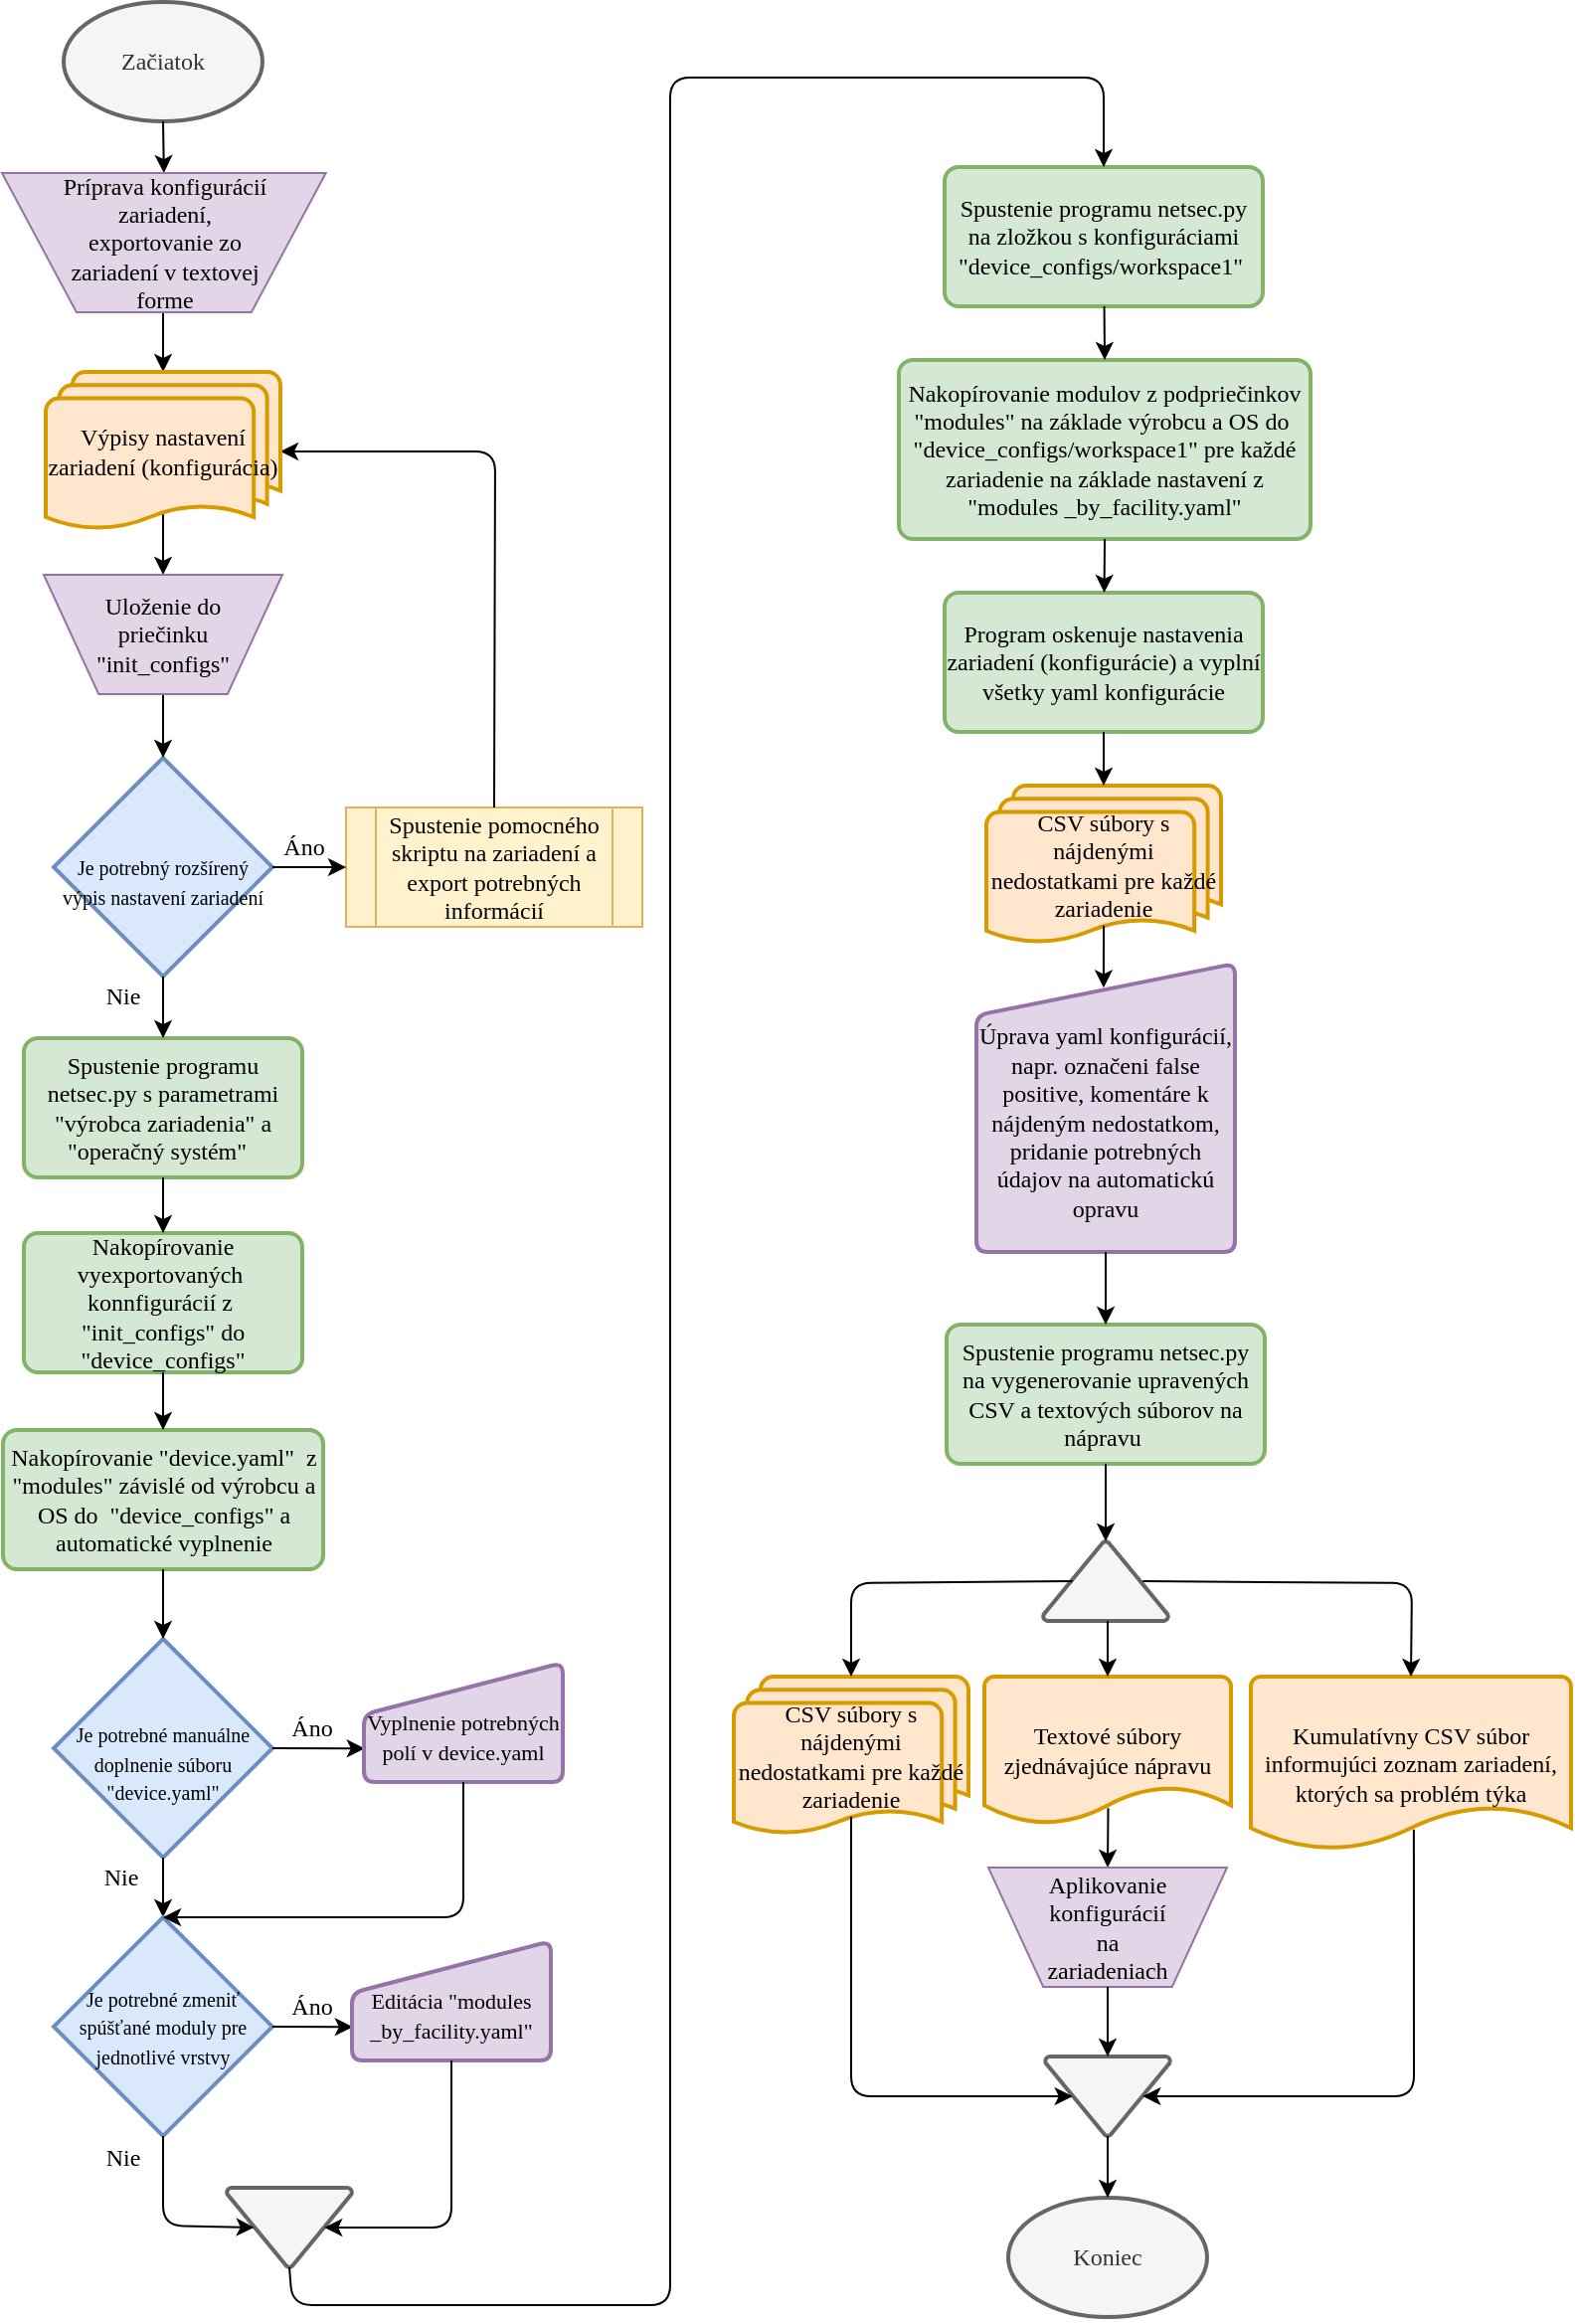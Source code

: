 <mxfile version="12.3.2" type="device" pages="1"><diagram name="Page-1" id="edf60f1a-56cd-e834-aa8a-f176f3a09ee4"><mxGraphModel dx="981" dy="1737" grid="1" gridSize="10" guides="1" tooltips="1" connect="1" arrows="1" fold="1" page="1" pageScale="1" pageWidth="827" pageHeight="1169" background="#ffffff" math="0" shadow="0"><root><mxCell id="0"/><mxCell id="1" parent="0"/><mxCell id="6cHT_p8mozlos4Yl4xKU-3" value="Začiatok" style="strokeWidth=2;html=1;shape=mxgraph.flowchart.start_1;whiteSpace=wrap;fontFamily=Vafle VUT;fillColor=#f5f5f5;strokeColor=#666666;fontColor=#333333;" parent="1" vertex="1"><mxGeometry x="49" y="-1168" width="100" height="60" as="geometry"/></mxCell><mxCell id="6cHT_p8mozlos4Yl4xKU-4" value="&lt;font style=&quot;font-size: 10px&quot;&gt;&lt;br&gt;Je potrebný rozšírený výpis nastavení zariadení&lt;/font&gt;" style="strokeWidth=2;html=1;shape=mxgraph.flowchart.decision;whiteSpace=wrap;fontFamily=Vafle VUT;fillColor=#dae8fc;strokeColor=#6c8ebf;" parent="1" vertex="1"><mxGeometry x="44" y="-788" width="110" height="110" as="geometry"/></mxCell><mxCell id="6cHT_p8mozlos4Yl4xKU-6" value="Spustenie pomocného skriptu na zariadení a export potrebných informácií" style="shape=process;whiteSpace=wrap;html=1;backgroundOutline=1;fontFamily=Vafle VUT;fillColor=#fff2cc;strokeColor=#d6b656;" parent="1" vertex="1"><mxGeometry x="191" y="-763" width="149" height="60" as="geometry"/></mxCell><mxCell id="6cHT_p8mozlos4Yl4xKU-7" value="" style="endArrow=classic;html=1;fontFamily=Vafle VUT;entryX=0;entryY=0.5;entryDx=0;entryDy=0;exitX=1;exitY=0.5;exitDx=0;exitDy=0;exitPerimeter=0;" parent="1" source="6cHT_p8mozlos4Yl4xKU-4" target="6cHT_p8mozlos4Yl4xKU-6" edge="1"><mxGeometry width="50" height="50" relative="1" as="geometry"><mxPoint x="39" y="-598" as="sourcePoint"/><mxPoint x="89" y="-648" as="targetPoint"/></mxGeometry></mxCell><mxCell id="6cHT_p8mozlos4Yl4xKU-8" value="Áno" style="text;html=1;strokeColor=none;fillColor=none;align=center;verticalAlign=middle;whiteSpace=wrap;rounded=0;fontFamily=Vafle VUT;" parent="1" vertex="1"><mxGeometry x="150" y="-753" width="40" height="20" as="geometry"/></mxCell><mxCell id="6cHT_p8mozlos4Yl4xKU-9" value="" style="endArrow=classic;html=1;fontFamily=Vafle VUT;exitX=0.5;exitY=0;exitDx=0;exitDy=0;entryX=1;entryY=0.5;entryDx=0;entryDy=0;entryPerimeter=0;" parent="1" source="6cHT_p8mozlos4Yl4xKU-6" target="6cHT_p8mozlos4Yl4xKU-19" edge="1"><mxGeometry width="50" height="50" relative="1" as="geometry"><mxPoint x="76" y="-578.0" as="sourcePoint"/><mxPoint x="399" y="-723.0" as="targetPoint"/><Array as="points"><mxPoint x="266" y="-942"/></Array></mxGeometry></mxCell><mxCell id="6cHT_p8mozlos4Yl4xKU-10" value="Nie" style="text;html=1;strokeColor=none;fillColor=none;align=center;verticalAlign=middle;whiteSpace=wrap;rounded=0;fontFamily=Vafle VUT;" parent="1" vertex="1"><mxGeometry x="59" y="-678" width="40" height="20" as="geometry"/></mxCell><mxCell id="6cHT_p8mozlos4Yl4xKU-16" value="Spustenie programu netsec.py s parametrami &quot;výrobca zariadenia&quot; a &quot;operačný systém&quot;&amp;nbsp;&amp;nbsp;" style="rounded=1;whiteSpace=wrap;html=1;absoluteArcSize=1;arcSize=14;strokeWidth=2;fontFamily=Vafle VUT;fillColor=#d5e8d4;strokeColor=#82b366;" parent="1" vertex="1"><mxGeometry x="29" y="-647" width="140" height="70" as="geometry"/></mxCell><mxCell id="6cHT_p8mozlos4Yl4xKU-20" value="" style="endArrow=classic;html=1;fontFamily=Vafle VUT;entryX=0.5;entryY=0;entryDx=0;entryDy=0;entryPerimeter=0;" parent="1" target="6cHT_p8mozlos4Yl4xKU-19" edge="1"><mxGeometry width="50" height="50" relative="1" as="geometry"><mxPoint x="99" y="-1010" as="sourcePoint"/><mxPoint x="-201" y="-879" as="targetPoint"/><Array as="points"><mxPoint x="99" y="-1020"/></Array></mxGeometry></mxCell><mxCell id="6cHT_p8mozlos4Yl4xKU-23" value="" style="endArrow=classic;html=1;fontFamily=Vafle VUT;exitX=0.5;exitY=0.88;exitDx=0;exitDy=0;exitPerimeter=0;entryX=0.5;entryY=0;entryDx=0;entryDy=0;" parent="1" source="6cHT_p8mozlos4Yl4xKU-19" target="g4oI9HJ7nEypUv8p38y7-5" edge="1"><mxGeometry width="50" height="50" relative="1" as="geometry"><mxPoint x="109" y="-993" as="sourcePoint"/><mxPoint x="99" y="-882" as="targetPoint"/></mxGeometry></mxCell><mxCell id="6cHT_p8mozlos4Yl4xKU-24" value="" style="endArrow=classic;html=1;fontFamily=Vafle VUT;exitX=0.5;exitY=1;exitDx=0;exitDy=0;exitPerimeter=0;entryX=0.5;entryY=0;entryDx=0;entryDy=0;" parent="1" source="6cHT_p8mozlos4Yl4xKU-3" target="g4oI9HJ7nEypUv8p38y7-2" edge="1"><mxGeometry width="50" height="50" relative="1" as="geometry"><mxPoint x="49" y="-719" as="sourcePoint"/><mxPoint x="120" y="-1100" as="targetPoint"/></mxGeometry></mxCell><mxCell id="6cHT_p8mozlos4Yl4xKU-25" value="" style="endArrow=classic;html=1;fontFamily=Vafle VUT;entryX=0.5;entryY=0;entryDx=0;entryDy=0;entryPerimeter=0;exitX=0.5;exitY=1;exitDx=0;exitDy=0;" parent="1" source="g4oI9HJ7nEypUv8p38y7-5" target="6cHT_p8mozlos4Yl4xKU-4" edge="1"><mxGeometry width="50" height="50" relative="1" as="geometry"><mxPoint x="99" y="-818" as="sourcePoint"/><mxPoint x="79" y="-448" as="targetPoint"/></mxGeometry></mxCell><mxCell id="6cHT_p8mozlos4Yl4xKU-26" value="" style="endArrow=classic;html=1;fontFamily=Vafle VUT;entryX=0.5;entryY=0;entryDx=0;entryDy=0;exitX=0.5;exitY=1;exitDx=0;exitDy=0;exitPerimeter=0;" parent="1" source="6cHT_p8mozlos4Yl4xKU-4" target="6cHT_p8mozlos4Yl4xKU-16" edge="1"><mxGeometry width="50" height="50" relative="1" as="geometry"><mxPoint x="99" y="-669" as="sourcePoint"/><mxPoint x="79" y="-528" as="targetPoint"/></mxGeometry></mxCell><mxCell id="6cHT_p8mozlos4Yl4xKU-27" value="Nakopírovanie vyexportovaných&amp;nbsp; konnfigurácií z&amp;nbsp; &quot;init_configs&quot; do &quot;device_configs&quot;" style="rounded=1;whiteSpace=wrap;html=1;absoluteArcSize=1;arcSize=14;strokeWidth=2;fontFamily=Vafle VUT;fillColor=#d5e8d4;strokeColor=#82b366;" parent="1" vertex="1"><mxGeometry x="29" y="-549" width="140" height="70" as="geometry"/></mxCell><mxCell id="6cHT_p8mozlos4Yl4xKU-28" value="Nakopírovanie &quot;device.yaml&quot;&amp;nbsp; z &quot;modules&quot; závislé od výrobcu a OS&amp;nbsp;do&amp;nbsp; &quot;device_configs&quot; a automatické vyplnenie" style="rounded=1;whiteSpace=wrap;html=1;absoluteArcSize=1;arcSize=14;strokeWidth=2;fontFamily=Vafle VUT;fillColor=#d5e8d4;strokeColor=#82b366;" parent="1" vertex="1"><mxGeometry x="18.5" y="-450" width="161" height="70" as="geometry"/></mxCell><mxCell id="6cHT_p8mozlos4Yl4xKU-29" value="" style="endArrow=classic;html=1;fontFamily=Vafle VUT;exitX=0.5;exitY=1;exitDx=0;exitDy=0;entryX=0.5;entryY=0;entryDx=0;entryDy=0;" parent="1" source="6cHT_p8mozlos4Yl4xKU-16" target="6cHT_p8mozlos4Yl4xKU-27" edge="1"><mxGeometry width="50" height="50" relative="1" as="geometry"><mxPoint x="29" y="-268" as="sourcePoint"/><mxPoint x="99" y="-550" as="targetPoint"/></mxGeometry></mxCell><mxCell id="6cHT_p8mozlos4Yl4xKU-30" value="" style="endArrow=classic;html=1;fontFamily=Vafle VUT;exitX=0.5;exitY=1;exitDx=0;exitDy=0;entryX=0.5;entryY=0;entryDx=0;entryDy=0;" parent="1" source="6cHT_p8mozlos4Yl4xKU-27" edge="1" target="6cHT_p8mozlos4Yl4xKU-28"><mxGeometry width="50" height="50" relative="1" as="geometry"><mxPoint x="29" y="-270" as="sourcePoint"/><mxPoint x="99" y="-451" as="targetPoint"/></mxGeometry></mxCell><mxCell id="6cHT_p8mozlos4Yl4xKU-33" value="&lt;font style=&quot;font-size: 10px&quot;&gt;&lt;br&gt;Je potrebné manuálne doplnenie súboru &quot;device.yaml&quot;&lt;/font&gt;" style="strokeWidth=2;html=1;shape=mxgraph.flowchart.decision;whiteSpace=wrap;fontFamily=Vafle VUT;fillColor=#dae8fc;strokeColor=#6c8ebf;" parent="1" vertex="1"><mxGeometry x="44" y="-345" width="110" height="110" as="geometry"/></mxCell><mxCell id="6cHT_p8mozlos4Yl4xKU-34" value="" style="endArrow=classic;html=1;fontFamily=Vafle VUT;exitX=0.5;exitY=1;exitDx=0;exitDy=0;" parent="1" source="6cHT_p8mozlos4Yl4xKU-28" edge="1"><mxGeometry width="50" height="50" relative="1" as="geometry"><mxPoint x="29" y="-120" as="sourcePoint"/><mxPoint x="99" y="-345" as="targetPoint"/></mxGeometry></mxCell><mxCell id="6cHT_p8mozlos4Yl4xKU-38" value="" style="endArrow=classic;html=1;fontFamily=Vafle VUT;exitX=1;exitY=0.5;exitDx=0;exitDy=0;exitPerimeter=0;entryX=0.004;entryY=0.719;entryDx=0;entryDy=0;entryPerimeter=0;" parent="1" source="6cHT_p8mozlos4Yl4xKU-33" target="6cHT_p8mozlos4Yl4xKU-39" edge="1"><mxGeometry width="50" height="50" relative="1" as="geometry"><mxPoint x="29" y="20" as="sourcePoint"/><mxPoint x="169" y="-210" as="targetPoint"/></mxGeometry></mxCell><mxCell id="6cHT_p8mozlos4Yl4xKU-39" value="&lt;font style=&quot;font-size: 11px&quot;&gt;&lt;br&gt;Vyplnenie potrebných polí v device.yaml&lt;/font&gt;" style="html=1;strokeWidth=2;shape=manualInput;whiteSpace=wrap;rounded=1;size=26;arcSize=11;fontFamily=Vafle VUT;fillColor=#e1d5e7;strokeColor=#9673a6;" parent="1" vertex="1"><mxGeometry x="200" y="-333" width="100" height="60" as="geometry"/></mxCell><mxCell id="6cHT_p8mozlos4Yl4xKU-41" value="" style="endArrow=classic;html=1;fontFamily=Vafle VUT;exitX=0.5;exitY=1;exitDx=0;exitDy=0;exitPerimeter=0;entryX=0.5;entryY=0;entryDx=0;entryDy=0;entryPerimeter=0;" parent="1" source="6cHT_p8mozlos4Yl4xKU-33" target="6cHT_p8mozlos4Yl4xKU-47" edge="1"><mxGeometry width="50" height="50" relative="1" as="geometry"><mxPoint x="29" y="-10" as="sourcePoint"/><mxPoint x="99" y="-154.0" as="targetPoint"/></mxGeometry></mxCell><mxCell id="6cHT_p8mozlos4Yl4xKU-42" value="Áno" style="text;html=1;strokeColor=none;fillColor=none;align=center;verticalAlign=middle;whiteSpace=wrap;rounded=0;fontFamily=Vafle VUT;" parent="1" vertex="1"><mxGeometry x="154" y="-310" width="40" height="20" as="geometry"/></mxCell><mxCell id="6cHT_p8mozlos4Yl4xKU-44" value="Nie" style="text;html=1;strokeColor=none;fillColor=none;align=center;verticalAlign=middle;whiteSpace=wrap;rounded=0;fontFamily=Vafle VUT;" parent="1" vertex="1"><mxGeometry x="58" y="-235" width="40" height="20" as="geometry"/></mxCell><mxCell id="6cHT_p8mozlos4Yl4xKU-46" value="&lt;span style=&quot;white-space: normal&quot;&gt;&lt;font style=&quot;font-size: 12px&quot;&gt;Spustenie programu netsec.py na zložkou s konfiguráciami &quot;device_configs/workspace1&quot;&amp;nbsp;&lt;/font&gt;&lt;/span&gt;" style="rounded=1;whiteSpace=wrap;html=1;absoluteArcSize=1;arcSize=14;strokeWidth=2;fontFamily=Vafle VUT;fillColor=#d5e8d4;strokeColor=#82b366;" parent="1" vertex="1"><mxGeometry x="492" y="-1085" width="160" height="70" as="geometry"/></mxCell><mxCell id="6cHT_p8mozlos4Yl4xKU-47" value="&lt;span style=&quot;font-size: 10px&quot;&gt;Je potrebné zmeniť spúšťané moduly pre jednotlivé vrstvy&lt;/span&gt;" style="strokeWidth=2;html=1;shape=mxgraph.flowchart.decision;whiteSpace=wrap;fontFamily=Vafle VUT;fillColor=#dae8fc;strokeColor=#6c8ebf;" parent="1" vertex="1"><mxGeometry x="44" y="-205" width="110" height="110" as="geometry"/></mxCell><mxCell id="6cHT_p8mozlos4Yl4xKU-49" value="" style="endArrow=classic;html=1;fontFamily=Vafle VUT;exitX=1;exitY=0.5;exitDx=0;exitDy=0;exitPerimeter=0;entryX=0.004;entryY=0.719;entryDx=0;entryDy=0;entryPerimeter=0;" parent="1" source="6cHT_p8mozlos4Yl4xKU-47" target="6cHT_p8mozlos4Yl4xKU-50" edge="1"><mxGeometry width="50" height="50" relative="1" as="geometry"><mxPoint x="494" y="-30" as="sourcePoint"/><mxPoint x="634" y="-260" as="targetPoint"/></mxGeometry></mxCell><mxCell id="6cHT_p8mozlos4Yl4xKU-50" value="&lt;font style=&quot;font-size: 11px&quot;&gt;&lt;br&gt;Editácia &quot;modules _by_facility.yaml&quot;&lt;/font&gt;" style="html=1;strokeWidth=2;shape=manualInput;whiteSpace=wrap;rounded=1;size=26;arcSize=11;fontFamily=Vafle VUT;fillColor=#e1d5e7;strokeColor=#9673a6;" parent="1" vertex="1"><mxGeometry x="194" y="-193" width="100" height="60" as="geometry"/></mxCell><mxCell id="6cHT_p8mozlos4Yl4xKU-52" value="Áno" style="text;html=1;strokeColor=none;fillColor=none;align=center;verticalAlign=middle;whiteSpace=wrap;rounded=0;fontFamily=Vafle VUT;" parent="1" vertex="1"><mxGeometry x="154" y="-170" width="40" height="20" as="geometry"/></mxCell><mxCell id="6cHT_p8mozlos4Yl4xKU-53" value="Nie" style="text;html=1;strokeColor=none;fillColor=none;align=center;verticalAlign=middle;whiteSpace=wrap;rounded=0;fontFamily=Vafle VUT;" parent="1" vertex="1"><mxGeometry x="59" y="-94" width="40" height="20" as="geometry"/></mxCell><mxCell id="6cHT_p8mozlos4Yl4xKU-54" value="" style="endArrow=classic;html=1;fontFamily=Vafle VUT;entryX=0.5;entryY=0;entryDx=0;entryDy=0;entryPerimeter=0;exitX=0.5;exitY=1;exitDx=0;exitDy=0;" parent="1" source="6cHT_p8mozlos4Yl4xKU-39" target="6cHT_p8mozlos4Yl4xKU-47" edge="1"><mxGeometry width="50" height="50" relative="1" as="geometry"><mxPoint x="34" y="68" as="sourcePoint"/><mxPoint x="84" y="18" as="targetPoint"/><Array as="points"><mxPoint x="250" y="-205"/></Array></mxGeometry></mxCell><mxCell id="6cHT_p8mozlos4Yl4xKU-58" value="&lt;font style=&quot;font-size: 12px&quot;&gt;Nakopírovanie modulov z podpriečinkov &quot;modules&quot; na základe výrobcu a OS do&amp;nbsp; &quot;device_configs/workspace1&quot; pre každé zariadenie na základe nastavení z &quot;modules _by_facility.yaml&quot;&lt;/font&gt;" style="rounded=1;whiteSpace=wrap;html=1;absoluteArcSize=1;arcSize=14;strokeWidth=2;fontFamily=Vafle VUT;fillColor=#d5e8d4;strokeColor=#82b366;" parent="1" vertex="1"><mxGeometry x="469" y="-988" width="207" height="90" as="geometry"/></mxCell><mxCell id="6cHT_p8mozlos4Yl4xKU-59" value="" style="endArrow=classic;html=1;fontFamily=Vafle VUT;entryX=0.5;entryY=0;entryDx=0;entryDy=0;" parent="1" source="6cHT_p8mozlos4Yl4xKU-46" target="6cHT_p8mozlos4Yl4xKU-58" edge="1"><mxGeometry width="50" height="50" relative="1" as="geometry"><mxPoint x="512" y="-808" as="sourcePoint"/><mxPoint x="552" y="-788" as="targetPoint"/></mxGeometry></mxCell><mxCell id="6cHT_p8mozlos4Yl4xKU-60" value="&lt;span style=&quot;white-space: normal&quot;&gt;&lt;font style=&quot;font-size: 12px&quot;&gt;Program oskenuje nastavenia zariadení (konfigurácie) a vyplní všetky yaml konfigurácie&lt;/font&gt;&lt;/span&gt;" style="rounded=1;whiteSpace=wrap;html=1;absoluteArcSize=1;arcSize=14;strokeWidth=2;fontFamily=Vafle VUT;fillColor=#d5e8d4;strokeColor=#82b366;" parent="1" vertex="1"><mxGeometry x="492" y="-871" width="160" height="70" as="geometry"/></mxCell><mxCell id="6cHT_p8mozlos4Yl4xKU-61" value="" style="endArrow=classic;html=1;fontFamily=Vafle VUT;exitX=0.5;exitY=1;exitDx=0;exitDy=0;" parent="1" source="6cHT_p8mozlos4Yl4xKU-58" target="6cHT_p8mozlos4Yl4xKU-60" edge="1"><mxGeometry width="50" height="50" relative="1" as="geometry"><mxPoint x="592" y="-880" as="sourcePoint"/><mxPoint x="612" y="-720" as="targetPoint"/></mxGeometry></mxCell><mxCell id="6cHT_p8mozlos4Yl4xKU-63" value="CSV súbory s nájdenými nedostatkami pre každé zariadenie" style="strokeWidth=2;html=1;shape=mxgraph.flowchart.multi-document;whiteSpace=wrap;fontFamily=Vafle VUT;fillColor=#ffe6cc;strokeColor=#d79b00;" parent="1" vertex="1"><mxGeometry x="513" y="-774" width="118" height="80" as="geometry"/></mxCell><mxCell id="6cHT_p8mozlos4Yl4xKU-64" value="" style="endArrow=classic;html=1;fontFamily=Vafle VUT;exitX=0.5;exitY=1;exitDx=0;exitDy=0;entryX=0.5;entryY=0;entryDx=0;entryDy=0;entryPerimeter=0;" parent="1" source="6cHT_p8mozlos4Yl4xKU-60" target="6cHT_p8mozlos4Yl4xKU-63" edge="1"><mxGeometry width="50" height="50" relative="1" as="geometry"><mxPoint x="582" y="-898" as="sourcePoint"/><mxPoint x="582" y="-861" as="targetPoint"/></mxGeometry></mxCell><mxCell id="6cHT_p8mozlos4Yl4xKU-66" value="" style="endArrow=classic;html=1;fontFamily=Vafle VUT;exitX=0.5;exitY=0.88;exitDx=0;exitDy=0;exitPerimeter=0;entryX=0.492;entryY=0.084;entryDx=0;entryDy=0;entryPerimeter=0;" parent="1" source="6cHT_p8mozlos4Yl4xKU-63" target="6cHT_p8mozlos4Yl4xKU-67" edge="1"><mxGeometry width="50" height="50" relative="1" as="geometry"><mxPoint x="572" y="-688" as="sourcePoint"/><mxPoint x="572" y="-670" as="targetPoint"/></mxGeometry></mxCell><mxCell id="6cHT_p8mozlos4Yl4xKU-67" value="&lt;br&gt;Úprava yaml konfigurácií, napr. označeni false positive, komentáre k nájdeným nedostatkom, pridanie potrebných údajov na automatickú opravu" style="html=1;strokeWidth=2;shape=manualInput;whiteSpace=wrap;rounded=1;size=26;arcSize=11;fontFamily=Vafle VUT;fillColor=#e1d5e7;strokeColor=#9673a6;" parent="1" vertex="1"><mxGeometry x="508" y="-684.5" width="130" height="145" as="geometry"/></mxCell><mxCell id="6cHT_p8mozlos4Yl4xKU-68" value="&lt;span style=&quot;white-space: normal&quot;&gt;&lt;font style=&quot;font-size: 12px&quot;&gt;Spustenie programu netsec.py na vygenerovanie upravených CSV a textových súborov na nápravu&amp;nbsp;&lt;/font&gt;&lt;/span&gt;" style="rounded=1;whiteSpace=wrap;html=1;absoluteArcSize=1;arcSize=14;strokeWidth=2;fontFamily=Vafle VUT;fillColor=#d5e8d4;strokeColor=#82b366;" parent="1" vertex="1"><mxGeometry x="493" y="-503" width="160" height="70" as="geometry"/></mxCell><mxCell id="6cHT_p8mozlos4Yl4xKU-69" value="" style="endArrow=classic;html=1;fontFamily=Vafle VUT;exitX=0.5;exitY=1;exitDx=0;exitDy=0;entryX=0.5;entryY=0;entryDx=0;entryDy=0;" parent="1" source="6cHT_p8mozlos4Yl4xKU-67" target="6cHT_p8mozlos4Yl4xKU-68" edge="1"><mxGeometry width="50" height="50" relative="1" as="geometry"><mxPoint x="602" y="-490" as="sourcePoint"/><mxPoint x="602" y="-490" as="targetPoint"/></mxGeometry></mxCell><mxCell id="6cHT_p8mozlos4Yl4xKU-70" value="CSV súbory s nájdenými nedostatkami pre každé zariadenie" style="strokeWidth=2;html=1;shape=mxgraph.flowchart.multi-document;whiteSpace=wrap;fontFamily=Vafle VUT;fillColor=#ffe6cc;strokeColor=#d79b00;" parent="1" vertex="1"><mxGeometry x="386" y="-326" width="118" height="80" as="geometry"/></mxCell><mxCell id="6cHT_p8mozlos4Yl4xKU-71" value="Kumulatívny CSV súbor informujúci zoznam zariadení, ktorých sa problém týka" style="strokeWidth=2;html=1;shape=mxgraph.flowchart.document2;whiteSpace=wrap;size=0.25;fontFamily=Vafle VUT;fillColor=#ffe6cc;strokeColor=#d79b00;" parent="1" vertex="1"><mxGeometry x="646" y="-326" width="161" height="87" as="geometry"/></mxCell><mxCell id="6cHT_p8mozlos4Yl4xKU-80" value="Textové súbory zjednávajúce nápravu" style="strokeWidth=2;html=1;shape=mxgraph.flowchart.document2;whiteSpace=wrap;size=0.25;fontFamily=Vafle VUT;fillColor=#ffe6cc;strokeColor=#d79b00;" parent="1" vertex="1"><mxGeometry x="512" y="-326" width="124" height="74" as="geometry"/></mxCell><mxCell id="6cHT_p8mozlos4Yl4xKU-82" value="Koniec" style="strokeWidth=2;html=1;shape=mxgraph.flowchart.start_1;whiteSpace=wrap;fontFamily=Vafle VUT;fillColor=#f5f5f5;strokeColor=#666666;fontColor=#333333;" parent="1" vertex="1"><mxGeometry x="524" y="-64" width="100" height="60" as="geometry"/></mxCell><mxCell id="6cHT_p8mozlos4Yl4xKU-85" value="" style="strokeWidth=2;html=1;shape=mxgraph.flowchart.extract_or_measurement;whiteSpace=wrap;fontFamily=Vafle VUT;fillColor=#f5f5f5;strokeColor=#666666;fontColor=#333333;" parent="1" vertex="1"><mxGeometry x="541.5" y="-394" width="63" height="40" as="geometry"/></mxCell><mxCell id="6cHT_p8mozlos4Yl4xKU-87" value="" style="endArrow=classic;html=1;fontFamily=Vafle VUT;entryX=0.5;entryY=0;entryDx=0;entryDy=0;entryPerimeter=0;exitX=0.5;exitY=1;exitDx=0;exitDy=0;" parent="1" source="6cHT_p8mozlos4Yl4xKU-68" target="6cHT_p8mozlos4Yl4xKU-85" edge="1"><mxGeometry width="50" height="50" relative="1" as="geometry"><mxPoint x="725.5" y="-425" as="sourcePoint"/><mxPoint x="775.5" y="-475" as="targetPoint"/></mxGeometry></mxCell><mxCell id="6cHT_p8mozlos4Yl4xKU-88" value="" style="endArrow=classic;html=1;fontFamily=Vafle VUT;entryX=0.5;entryY=0;entryDx=0;entryDy=0;entryPerimeter=0;exitX=0.22;exitY=0.5;exitDx=0;exitDy=0;exitPerimeter=0;" parent="1" target="6cHT_p8mozlos4Yl4xKU-70" edge="1"><mxGeometry width="50" height="50" relative="1" as="geometry"><mxPoint x="556.36" y="-374" as="sourcePoint"/><mxPoint x="497" y="-393" as="targetPoint"/><Array as="points"><mxPoint x="445" y="-373"/></Array></mxGeometry></mxCell><mxCell id="6cHT_p8mozlos4Yl4xKU-89" value="" style="endArrow=classic;html=1;fontFamily=Vafle VUT;entryX=0.5;entryY=0;entryDx=0;entryDy=0;entryPerimeter=0;exitX=0.5;exitY=1;exitDx=0;exitDy=0;exitPerimeter=0;" parent="1" target="6cHT_p8mozlos4Yl4xKU-80" edge="1"><mxGeometry width="50" height="50" relative="1" as="geometry"><mxPoint x="574" y="-354" as="sourcePoint"/><mxPoint x="585" y="-393" as="targetPoint"/></mxGeometry></mxCell><mxCell id="6cHT_p8mozlos4Yl4xKU-91" value="" style="endArrow=classic;html=1;fontFamily=Vafle VUT;entryX=0.5;entryY=0;entryDx=0;entryDy=0;entryPerimeter=0;exitX=0.78;exitY=0.5;exitDx=0;exitDy=0;exitPerimeter=0;" parent="1" target="6cHT_p8mozlos4Yl4xKU-71" edge="1"><mxGeometry width="50" height="50" relative="1" as="geometry"><mxPoint x="591.64" y="-374" as="sourcePoint"/><mxPoint x="585" y="-393" as="targetPoint"/><Array as="points"><mxPoint x="727" y="-373"/></Array></mxGeometry></mxCell><mxCell id="6cHT_p8mozlos4Yl4xKU-95" value="" style="strokeWidth=2;html=1;shape=mxgraph.flowchart.extract_or_measurement;whiteSpace=wrap;fontFamily=Vafle VUT;rotation=-180;fillColor=#f5f5f5;strokeColor=#666666;fontColor=#333333;" parent="1" vertex="1"><mxGeometry x="131" y="-69" width="63" height="40" as="geometry"/></mxCell><mxCell id="6cHT_p8mozlos4Yl4xKU-99" value="" style="endArrow=classic;html=1;fontFamily=Vafle VUT;entryX=0.78;entryY=0.5;entryDx=0;entryDy=0;entryPerimeter=0;exitX=0.5;exitY=1;exitDx=0;exitDy=0;exitPerimeter=0;" parent="1" source="6cHT_p8mozlos4Yl4xKU-47" target="6cHT_p8mozlos4Yl4xKU-95" edge="1"><mxGeometry width="50" height="50" relative="1" as="geometry"><mxPoint x="104" y="-82" as="sourcePoint"/><mxPoint x="99" y="-51" as="targetPoint"/><Array as="points"><mxPoint x="99" y="-50"/></Array></mxGeometry></mxCell><mxCell id="6cHT_p8mozlos4Yl4xKU-100" value="" style="endArrow=classic;html=1;fontFamily=Vafle VUT;entryX=0.22;entryY=0.5;entryDx=0;entryDy=0;entryPerimeter=0;exitX=0.5;exitY=1;exitDx=0;exitDy=0;" parent="1" source="6cHT_p8mozlos4Yl4xKU-50" target="6cHT_p8mozlos4Yl4xKU-95" edge="1"><mxGeometry width="50" height="50" relative="1" as="geometry"><mxPoint x="254" y="-112" as="sourcePoint"/><mxPoint x="289.86" y="-69" as="targetPoint"/><Array as="points"><mxPoint x="244" y="-49"/></Array></mxGeometry></mxCell><mxCell id="6cHT_p8mozlos4Yl4xKU-104" value="" style="endArrow=classic;html=1;fontFamily=Vafle VUT;exitX=0.5;exitY=0;exitDx=0;exitDy=0;exitPerimeter=0;entryX=0.5;entryY=0;entryDx=0;entryDy=0;" parent="1" source="6cHT_p8mozlos4Yl4xKU-95" target="6cHT_p8mozlos4Yl4xKU-46" edge="1"><mxGeometry width="50" height="50" relative="1" as="geometry"><mxPoint x="162.5" y="-29" as="sourcePoint"/><mxPoint x="572" y="-1085" as="targetPoint"/><Array as="points"><mxPoint x="164" y="-10"/><mxPoint x="354" y="-10"/><mxPoint x="354" y="-1130"/><mxPoint x="572" y="-1130"/></Array></mxGeometry></mxCell><mxCell id="6cHT_p8mozlos4Yl4xKU-106" value="" style="strokeWidth=2;html=1;shape=mxgraph.flowchart.extract_or_measurement;whiteSpace=wrap;fontFamily=Vafle VUT;rotation=-180;fillColor=#f5f5f5;strokeColor=#666666;fontColor=#333333;" parent="1" vertex="1"><mxGeometry x="542.5" y="-135" width="63" height="40" as="geometry"/></mxCell><mxCell id="6cHT_p8mozlos4Yl4xKU-108" value="" style="endArrow=classic;html=1;fontFamily=Vafle VUT;entryX=0.5;entryY=0;entryDx=0;entryDy=0;exitX=0.502;exitY=0.894;exitDx=0;exitDy=0;exitPerimeter=0;" parent="1" source="6cHT_p8mozlos4Yl4xKU-80" target="6cHT_p8mozlos4Yl4xKU-105" edge="1"><mxGeometry width="50" height="50" relative="1" as="geometry"><mxPoint x="583" y="-250" as="sourcePoint"/><mxPoint x="583" y="-384" as="targetPoint"/></mxGeometry></mxCell><mxCell id="6cHT_p8mozlos4Yl4xKU-109" value="" style="group" parent="1" vertex="1" connectable="0"><mxGeometry x="514" y="-230" width="120" height="60" as="geometry"/></mxCell><mxCell id="6cHT_p8mozlos4Yl4xKU-105" value="" style="verticalLabelPosition=bottom;verticalAlign=top;html=1;shape=trapezoid;perimeter=trapezoidPerimeter;whiteSpace=wrap;size=0.23;arcSize=10;flipV=1;fontFamily=Vafle VUT;fillColor=#e1d5e7;strokeColor=#9673a6;" parent="6cHT_p8mozlos4Yl4xKU-109" vertex="1"><mxGeometry width="120" height="60" as="geometry"/></mxCell><mxCell id="6cHT_p8mozlos4Yl4xKU-107" value="Aplikovanie konfigurácií na zariadeniach" style="text;html=1;strokeColor=none;fillColor=none;align=center;verticalAlign=middle;whiteSpace=wrap;rounded=0;fontFamily=Vafle VUT;" parent="6cHT_p8mozlos4Yl4xKU-109" vertex="1"><mxGeometry x="40" y="20" width="40" height="20" as="geometry"/></mxCell><mxCell id="6cHT_p8mozlos4Yl4xKU-111" value="" style="endArrow=classic;html=1;fontFamily=Vafle VUT;entryX=0.78;entryY=0.5;entryDx=0;entryDy=0;exitX=0.5;exitY=0.88;exitDx=0;exitDy=0;exitPerimeter=0;entryPerimeter=0;" parent="1" source="6cHT_p8mozlos4Yl4xKU-70" target="6cHT_p8mozlos4Yl4xKU-106" edge="1"><mxGeometry width="50" height="50" relative="1" as="geometry"><mxPoint x="584.248" y="-249.844" as="sourcePoint"/><mxPoint x="584" y="-220" as="targetPoint"/><Array as="points"><mxPoint x="445" y="-115"/></Array></mxGeometry></mxCell><mxCell id="6cHT_p8mozlos4Yl4xKU-112" value="" style="endArrow=classic;html=1;fontFamily=Vafle VUT;entryX=0.22;entryY=0.5;entryDx=0;entryDy=0;entryPerimeter=0;exitX=0.509;exitY=0.884;exitDx=0;exitDy=0;exitPerimeter=0;" parent="1" source="6cHT_p8mozlos4Yl4xKU-71" target="6cHT_p8mozlos4Yl4xKU-106" edge="1"><mxGeometry width="50" height="50" relative="1" as="geometry"><mxPoint x="744" y="-230" as="sourcePoint"/><mxPoint x="594" y="-210" as="targetPoint"/><Array as="points"><mxPoint x="728" y="-115"/></Array></mxGeometry></mxCell><mxCell id="6cHT_p8mozlos4Yl4xKU-113" value="" style="endArrow=classic;html=1;fontFamily=Vafle VUT;entryX=0.5;entryY=1;entryDx=0;entryDy=0;exitX=0.5;exitY=1;exitDx=0;exitDy=0;entryPerimeter=0;" parent="1" source="6cHT_p8mozlos4Yl4xKU-105" target="6cHT_p8mozlos4Yl4xKU-106" edge="1"><mxGeometry width="50" height="50" relative="1" as="geometry"><mxPoint x="604.248" y="-229.844" as="sourcePoint"/><mxPoint x="604" y="-200" as="targetPoint"/></mxGeometry></mxCell><mxCell id="6cHT_p8mozlos4Yl4xKU-114" value="" style="endArrow=classic;html=1;fontFamily=Vafle VUT;exitX=0.5;exitY=0;exitDx=0;exitDy=0;exitPerimeter=0;" parent="1" source="6cHT_p8mozlos4Yl4xKU-106" target="6cHT_p8mozlos4Yl4xKU-82" edge="1"><mxGeometry width="50" height="50" relative="1" as="geometry"><mxPoint x="614.248" y="-219.844" as="sourcePoint"/><mxPoint x="614" y="-190" as="targetPoint"/></mxGeometry></mxCell><mxCell id="g4oI9HJ7nEypUv8p38y7-1" value="" style="group" vertex="1" connectable="0" parent="1"><mxGeometry x="18" y="-1082" width="190" height="70" as="geometry"/></mxCell><mxCell id="g4oI9HJ7nEypUv8p38y7-2" value="" style="verticalLabelPosition=bottom;verticalAlign=top;html=1;shape=trapezoid;perimeter=trapezoidPerimeter;whiteSpace=wrap;size=0.23;arcSize=10;flipV=1;fontFamily=Vafle VUT;fillColor=#e1d5e7;strokeColor=#9673a6;" vertex="1" parent="g4oI9HJ7nEypUv8p38y7-1"><mxGeometry width="162.857" height="70" as="geometry"/></mxCell><mxCell id="g4oI9HJ7nEypUv8p38y7-3" value="Príprava konfigurácií zariadení, exportovanie zo zariadení v textovej forme" style="text;html=1;strokeColor=none;fillColor=none;align=center;verticalAlign=middle;whiteSpace=wrap;rounded=0;fontFamily=Vafle VUT;" vertex="1" parent="g4oI9HJ7nEypUv8p38y7-1"><mxGeometry x="25.5" y="25" width="112" height="20" as="geometry"/></mxCell><mxCell id="g4oI9HJ7nEypUv8p38y7-4" value="" style="group" vertex="1" connectable="0" parent="1"><mxGeometry x="39" y="-880" width="120" height="60" as="geometry"/></mxCell><mxCell id="g4oI9HJ7nEypUv8p38y7-5" value="" style="verticalLabelPosition=bottom;verticalAlign=top;html=1;shape=trapezoid;perimeter=trapezoidPerimeter;whiteSpace=wrap;size=0.23;arcSize=10;flipV=1;fontFamily=Vafle VUT;fillColor=#e1d5e7;strokeColor=#9673a6;" vertex="1" parent="g4oI9HJ7nEypUv8p38y7-4"><mxGeometry width="120" height="60" as="geometry"/></mxCell><mxCell id="g4oI9HJ7nEypUv8p38y7-6" value="Uloženie do priečinku &quot;init_configs&quot;" style="text;html=1;strokeColor=none;fillColor=none;align=center;verticalAlign=middle;whiteSpace=wrap;rounded=0;fontFamily=Vafle VUT;" vertex="1" parent="g4oI9HJ7nEypUv8p38y7-4"><mxGeometry x="40" y="20" width="40" height="20" as="geometry"/></mxCell><mxCell id="6cHT_p8mozlos4Yl4xKU-19" value="Výpisy nastavení zariadení (konfigurácia)" style="strokeWidth=2;html=1;shape=mxgraph.flowchart.multi-document;whiteSpace=wrap;fontFamily=Vafle VUT;fillColor=#ffe6cc;strokeColor=#d79b00;" parent="1" vertex="1"><mxGeometry x="40" y="-982" width="118" height="80" as="geometry"/></mxCell></root></mxGraphModel></diagram></mxfile>